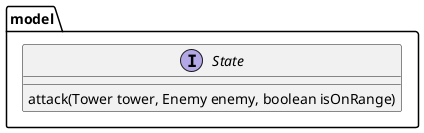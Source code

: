 @startuml
'https://plantuml.com/class-diagram

package model {
    interface State {
        attack(Tower tower, Enemy enemy, boolean isOnRange)
    }
}

@enduml